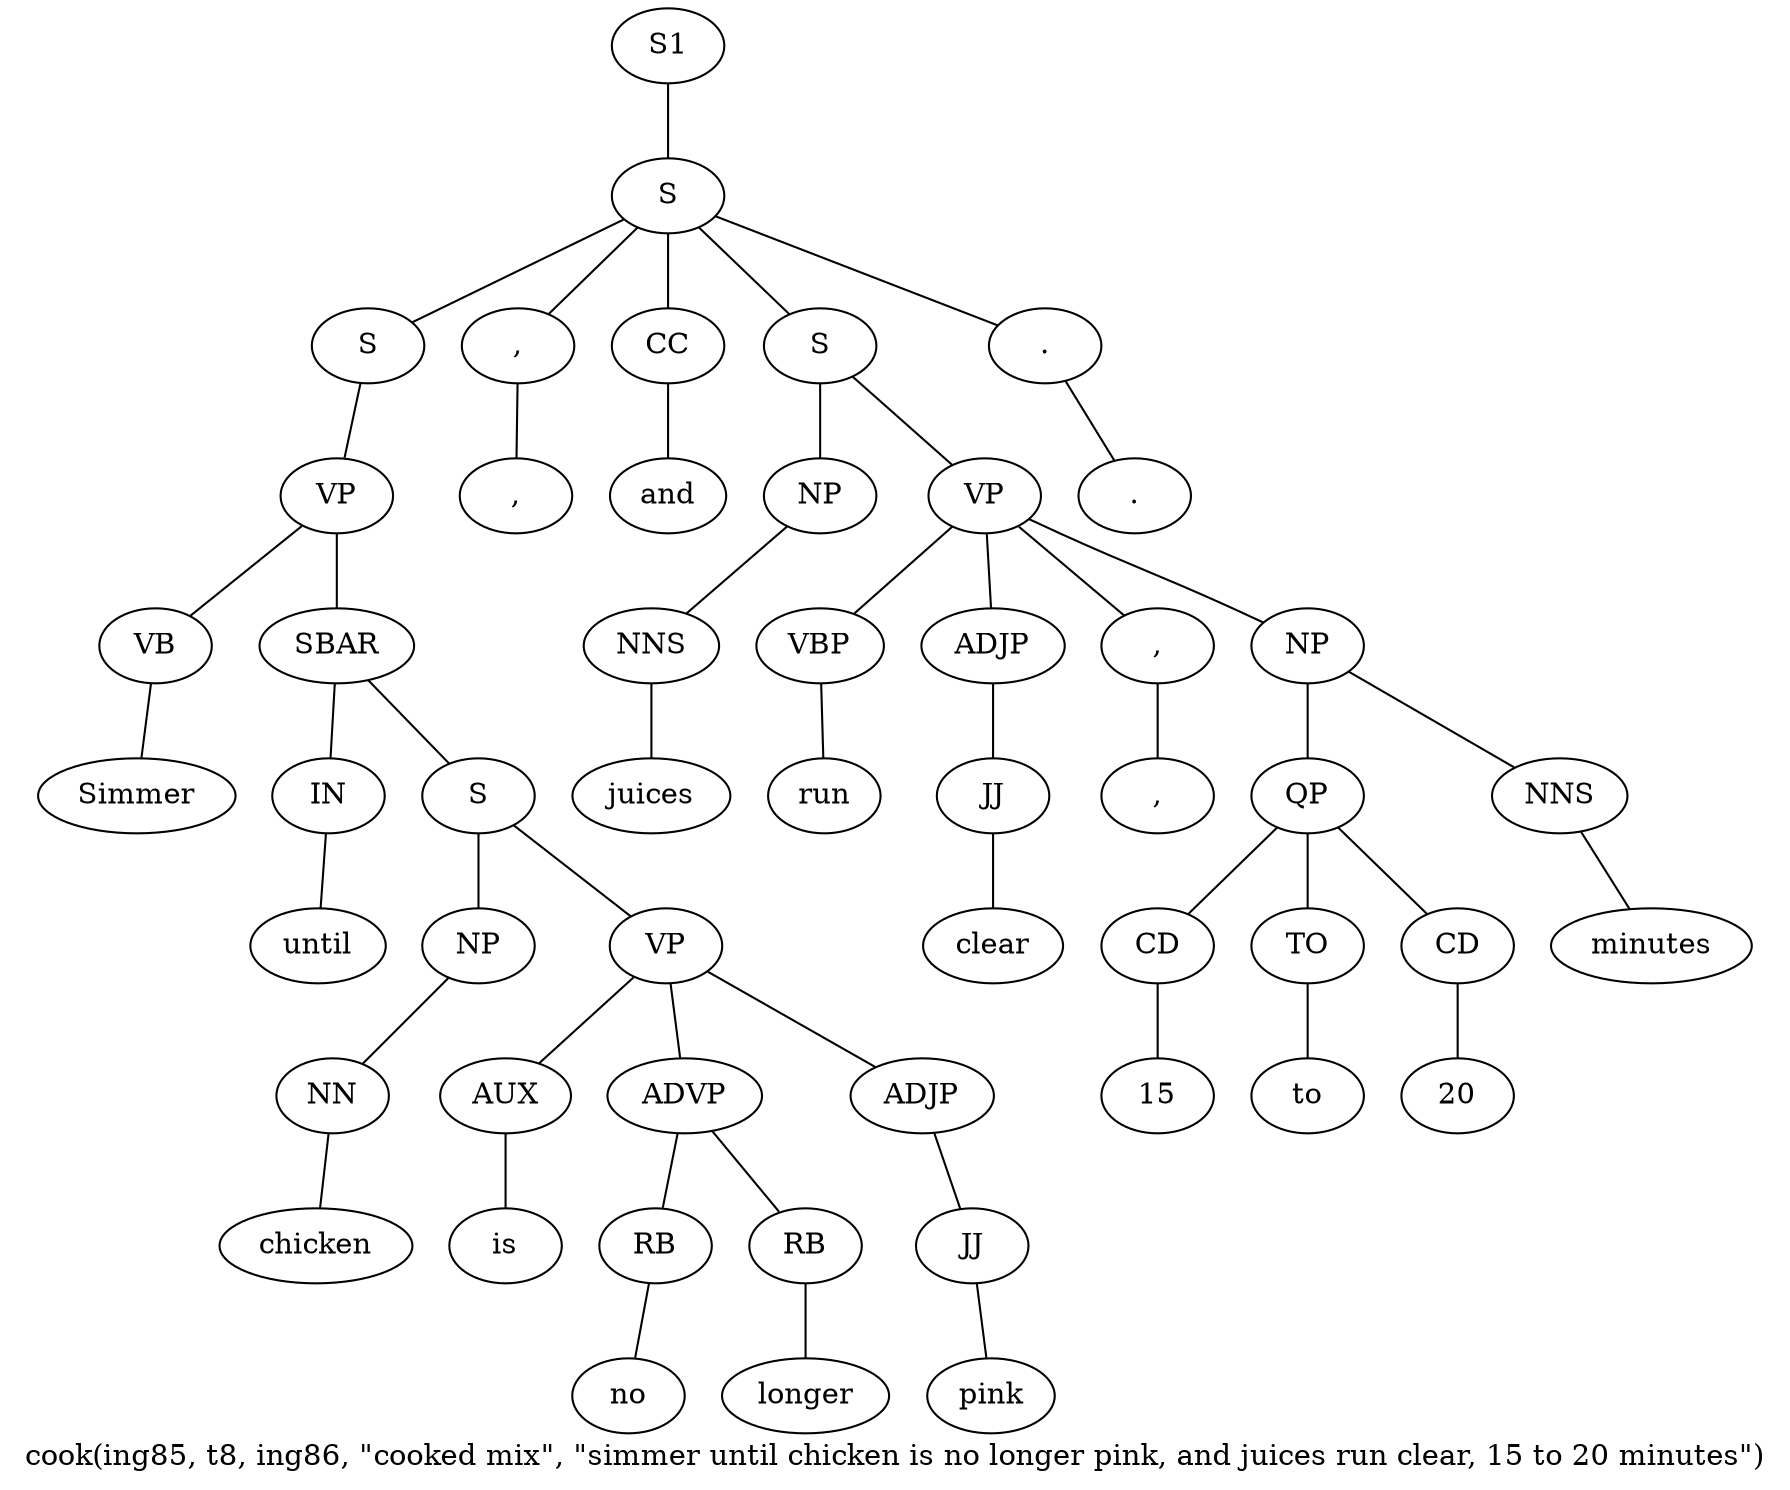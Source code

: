 graph SyntaxGraph {
	label = "cook(ing85, t8, ing86, \"cooked mix\", \"simmer until chicken is no longer pink, and juices run clear, 15 to 20 minutes\")";
	Node0 [label="S1"];
	Node1 [label="S"];
	Node2 [label="S"];
	Node3 [label="VP"];
	Node4 [label="VB"];
	Node5 [label="Simmer"];
	Node6 [label="SBAR"];
	Node7 [label="IN"];
	Node8 [label="until"];
	Node9 [label="S"];
	Node10 [label="NP"];
	Node11 [label="NN"];
	Node12 [label="chicken"];
	Node13 [label="VP"];
	Node14 [label="AUX"];
	Node15 [label="is"];
	Node16 [label="ADVP"];
	Node17 [label="RB"];
	Node18 [label="no"];
	Node19 [label="RB"];
	Node20 [label="longer"];
	Node21 [label="ADJP"];
	Node22 [label="JJ"];
	Node23 [label="pink"];
	Node24 [label=","];
	Node25 [label=","];
	Node26 [label="CC"];
	Node27 [label="and"];
	Node28 [label="S"];
	Node29 [label="NP"];
	Node30 [label="NNS"];
	Node31 [label="juices"];
	Node32 [label="VP"];
	Node33 [label="VBP"];
	Node34 [label="run"];
	Node35 [label="ADJP"];
	Node36 [label="JJ"];
	Node37 [label="clear"];
	Node38 [label=","];
	Node39 [label=","];
	Node40 [label="NP"];
	Node41 [label="QP"];
	Node42 [label="CD"];
	Node43 [label="15"];
	Node44 [label="TO"];
	Node45 [label="to"];
	Node46 [label="CD"];
	Node47 [label="20"];
	Node48 [label="NNS"];
	Node49 [label="minutes"];
	Node50 [label="."];
	Node51 [label="."];

	Node0 -- Node1;
	Node1 -- Node2;
	Node1 -- Node24;
	Node1 -- Node26;
	Node1 -- Node28;
	Node1 -- Node50;
	Node2 -- Node3;
	Node3 -- Node4;
	Node3 -- Node6;
	Node4 -- Node5;
	Node6 -- Node7;
	Node6 -- Node9;
	Node7 -- Node8;
	Node9 -- Node10;
	Node9 -- Node13;
	Node10 -- Node11;
	Node11 -- Node12;
	Node13 -- Node14;
	Node13 -- Node16;
	Node13 -- Node21;
	Node14 -- Node15;
	Node16 -- Node17;
	Node16 -- Node19;
	Node17 -- Node18;
	Node19 -- Node20;
	Node21 -- Node22;
	Node22 -- Node23;
	Node24 -- Node25;
	Node26 -- Node27;
	Node28 -- Node29;
	Node28 -- Node32;
	Node29 -- Node30;
	Node30 -- Node31;
	Node32 -- Node33;
	Node32 -- Node35;
	Node32 -- Node38;
	Node32 -- Node40;
	Node33 -- Node34;
	Node35 -- Node36;
	Node36 -- Node37;
	Node38 -- Node39;
	Node40 -- Node41;
	Node40 -- Node48;
	Node41 -- Node42;
	Node41 -- Node44;
	Node41 -- Node46;
	Node42 -- Node43;
	Node44 -- Node45;
	Node46 -- Node47;
	Node48 -- Node49;
	Node50 -- Node51;
}